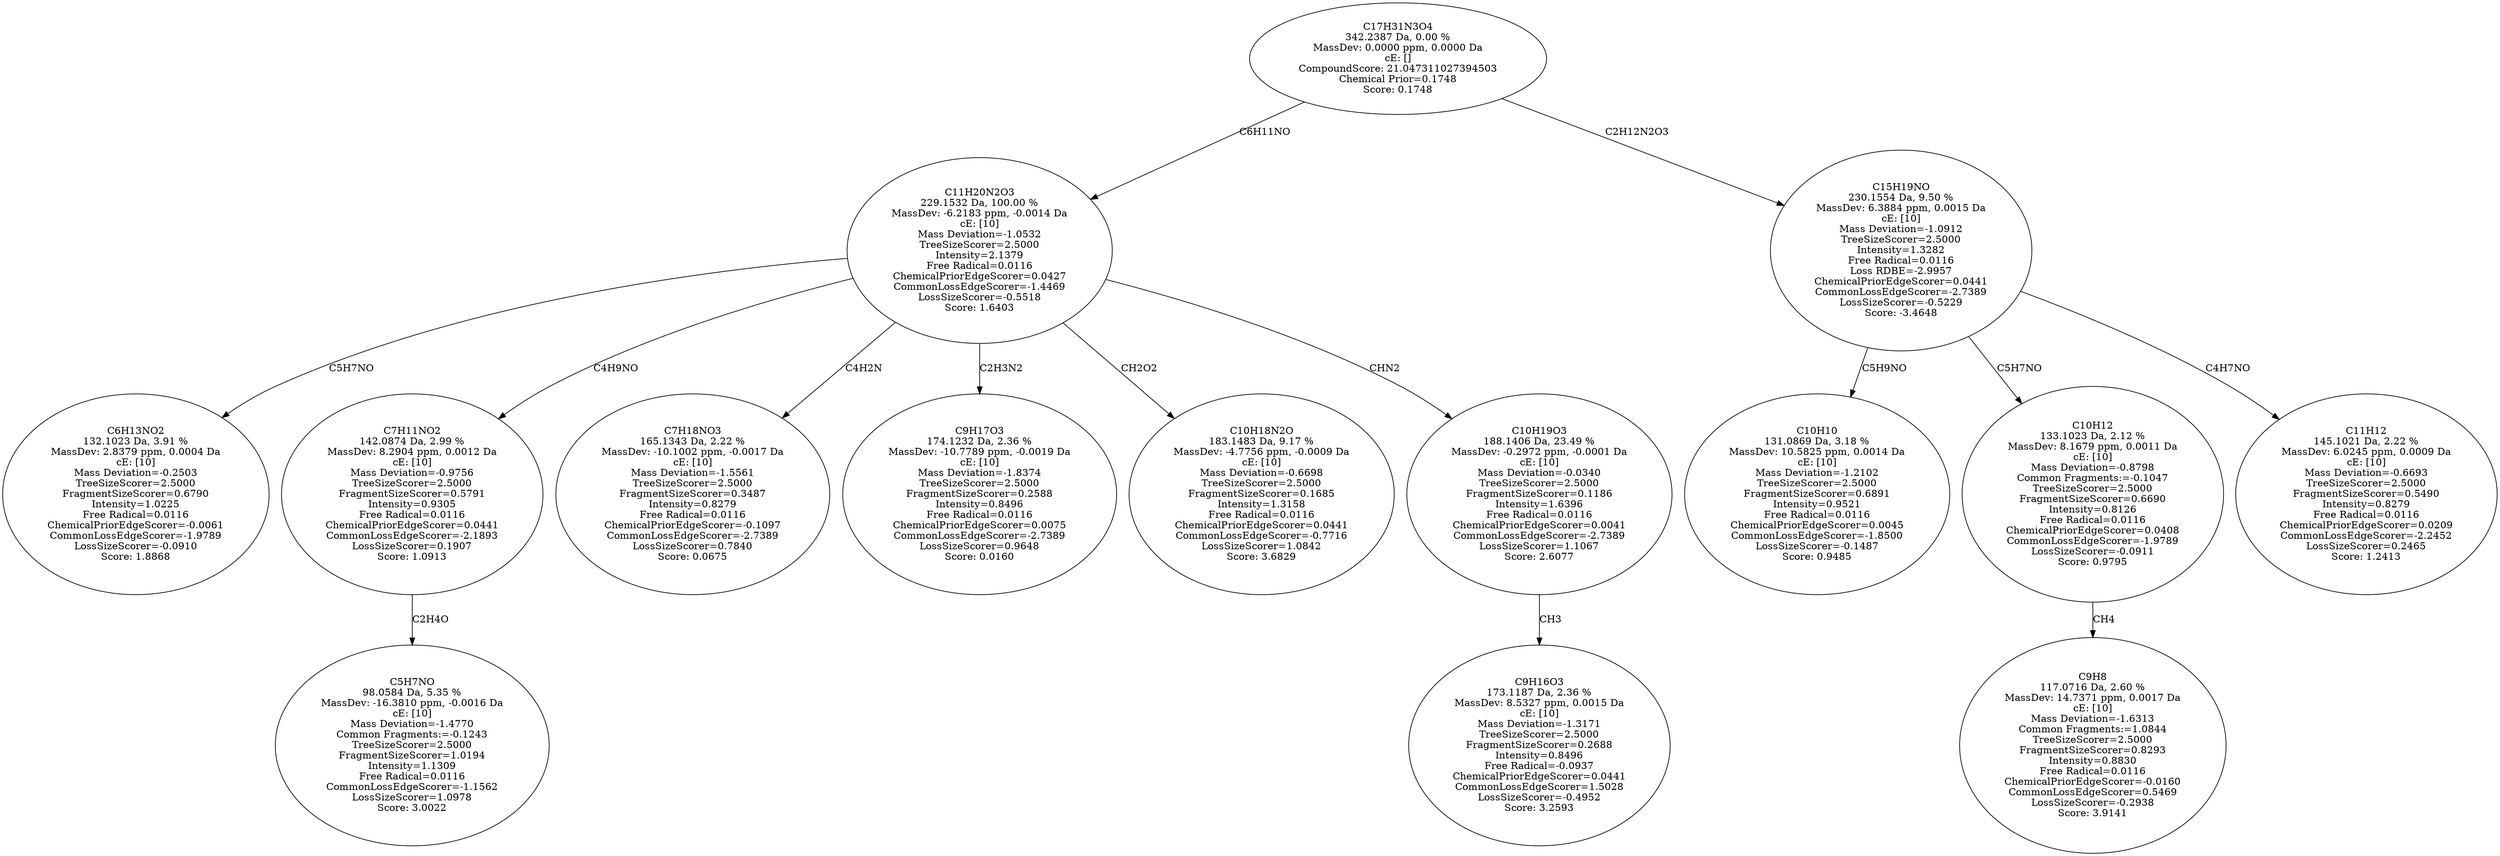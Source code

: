 strict digraph {
v1 [label="C6H13NO2\n132.1023 Da, 3.91 %\nMassDev: 2.8379 ppm, 0.0004 Da\ncE: [10]\nMass Deviation=-0.2503\nTreeSizeScorer=2.5000\nFragmentSizeScorer=0.6790\nIntensity=1.0225\nFree Radical=0.0116\nChemicalPriorEdgeScorer=-0.0061\nCommonLossEdgeScorer=-1.9789\nLossSizeScorer=-0.0910\nScore: 1.8868"];
v2 [label="C5H7NO\n98.0584 Da, 5.35 %\nMassDev: -16.3810 ppm, -0.0016 Da\ncE: [10]\nMass Deviation=-1.4770\nCommon Fragments:=-0.1243\nTreeSizeScorer=2.5000\nFragmentSizeScorer=1.0194\nIntensity=1.1309\nFree Radical=0.0116\nCommonLossEdgeScorer=-1.1562\nLossSizeScorer=1.0978\nScore: 3.0022"];
v3 [label="C7H11NO2\n142.0874 Da, 2.99 %\nMassDev: 8.2904 ppm, 0.0012 Da\ncE: [10]\nMass Deviation=-0.9756\nTreeSizeScorer=2.5000\nFragmentSizeScorer=0.5791\nIntensity=0.9305\nFree Radical=0.0116\nChemicalPriorEdgeScorer=0.0441\nCommonLossEdgeScorer=-2.1893\nLossSizeScorer=0.1907\nScore: 1.0913"];
v4 [label="C7H18NO3\n165.1343 Da, 2.22 %\nMassDev: -10.1002 ppm, -0.0017 Da\ncE: [10]\nMass Deviation=-1.5561\nTreeSizeScorer=2.5000\nFragmentSizeScorer=0.3487\nIntensity=0.8279\nFree Radical=0.0116\nChemicalPriorEdgeScorer=-0.1097\nCommonLossEdgeScorer=-2.7389\nLossSizeScorer=0.7840\nScore: 0.0675"];
v5 [label="C9H17O3\n174.1232 Da, 2.36 %\nMassDev: -10.7789 ppm, -0.0019 Da\ncE: [10]\nMass Deviation=-1.8374\nTreeSizeScorer=2.5000\nFragmentSizeScorer=0.2588\nIntensity=0.8496\nFree Radical=0.0116\nChemicalPriorEdgeScorer=0.0075\nCommonLossEdgeScorer=-2.7389\nLossSizeScorer=0.9648\nScore: 0.0160"];
v6 [label="C10H18N2O\n183.1483 Da, 9.17 %\nMassDev: -4.7756 ppm, -0.0009 Da\ncE: [10]\nMass Deviation=-0.6698\nTreeSizeScorer=2.5000\nFragmentSizeScorer=0.1685\nIntensity=1.3158\nFree Radical=0.0116\nChemicalPriorEdgeScorer=0.0441\nCommonLossEdgeScorer=-0.7716\nLossSizeScorer=1.0842\nScore: 3.6829"];
v7 [label="C9H16O3\n173.1187 Da, 2.36 %\nMassDev: 8.5327 ppm, 0.0015 Da\ncE: [10]\nMass Deviation=-1.3171\nTreeSizeScorer=2.5000\nFragmentSizeScorer=0.2688\nIntensity=0.8496\nFree Radical=-0.0937\nChemicalPriorEdgeScorer=0.0441\nCommonLossEdgeScorer=1.5028\nLossSizeScorer=-0.4952\nScore: 3.2593"];
v8 [label="C10H19O3\n188.1406 Da, 23.49 %\nMassDev: -0.2972 ppm, -0.0001 Da\ncE: [10]\nMass Deviation=-0.0340\nTreeSizeScorer=2.5000\nFragmentSizeScorer=0.1186\nIntensity=1.6396\nFree Radical=0.0116\nChemicalPriorEdgeScorer=0.0041\nCommonLossEdgeScorer=-2.7389\nLossSizeScorer=1.1067\nScore: 2.6077"];
v9 [label="C11H20N2O3\n229.1532 Da, 100.00 %\nMassDev: -6.2183 ppm, -0.0014 Da\ncE: [10]\nMass Deviation=-1.0532\nTreeSizeScorer=2.5000\nIntensity=2.1379\nFree Radical=0.0116\nChemicalPriorEdgeScorer=0.0427\nCommonLossEdgeScorer=-1.4469\nLossSizeScorer=-0.5518\nScore: 1.6403"];
v10 [label="C10H10\n131.0869 Da, 3.18 %\nMassDev: 10.5825 ppm, 0.0014 Da\ncE: [10]\nMass Deviation=-1.2102\nTreeSizeScorer=2.5000\nFragmentSizeScorer=0.6891\nIntensity=0.9521\nFree Radical=0.0116\nChemicalPriorEdgeScorer=0.0045\nCommonLossEdgeScorer=-1.8500\nLossSizeScorer=-0.1487\nScore: 0.9485"];
v11 [label="C9H8\n117.0716 Da, 2.60 %\nMassDev: 14.7371 ppm, 0.0017 Da\ncE: [10]\nMass Deviation=-1.6313\nCommon Fragments:=1.0844\nTreeSizeScorer=2.5000\nFragmentSizeScorer=0.8293\nIntensity=0.8830\nFree Radical=0.0116\nChemicalPriorEdgeScorer=-0.0160\nCommonLossEdgeScorer=0.5469\nLossSizeScorer=-0.2938\nScore: 3.9141"];
v12 [label="C10H12\n133.1023 Da, 2.12 %\nMassDev: 8.1679 ppm, 0.0011 Da\ncE: [10]\nMass Deviation=-0.8798\nCommon Fragments:=-0.1047\nTreeSizeScorer=2.5000\nFragmentSizeScorer=0.6690\nIntensity=0.8126\nFree Radical=0.0116\nChemicalPriorEdgeScorer=0.0408\nCommonLossEdgeScorer=-1.9789\nLossSizeScorer=-0.0911\nScore: 0.9795"];
v13 [label="C11H12\n145.1021 Da, 2.22 %\nMassDev: 6.0245 ppm, 0.0009 Da\ncE: [10]\nMass Deviation=-0.6693\nTreeSizeScorer=2.5000\nFragmentSizeScorer=0.5490\nIntensity=0.8279\nFree Radical=0.0116\nChemicalPriorEdgeScorer=0.0209\nCommonLossEdgeScorer=-2.2452\nLossSizeScorer=0.2465\nScore: 1.2413"];
v14 [label="C15H19NO\n230.1554 Da, 9.50 %\nMassDev: 6.3884 ppm, 0.0015 Da\ncE: [10]\nMass Deviation=-1.0912\nTreeSizeScorer=2.5000\nIntensity=1.3282\nFree Radical=0.0116\nLoss RDBE=-2.9957\nChemicalPriorEdgeScorer=0.0441\nCommonLossEdgeScorer=-2.7389\nLossSizeScorer=-0.5229\nScore: -3.4648"];
v15 [label="C17H31N3O4\n342.2387 Da, 0.00 %\nMassDev: 0.0000 ppm, 0.0000 Da\ncE: []\nCompoundScore: 21.047311027394503\nChemical Prior=0.1748\nScore: 0.1748"];
v9 -> v1 [label="C5H7NO"];
v3 -> v2 [label="C2H4O"];
v9 -> v3 [label="C4H9NO"];
v9 -> v4 [label="C4H2N"];
v9 -> v5 [label="C2H3N2"];
v9 -> v6 [label="CH2O2"];
v8 -> v7 [label="CH3"];
v9 -> v8 [label="CHN2"];
v15 -> v9 [label="C6H11NO"];
v14 -> v10 [label="C5H9NO"];
v12 -> v11 [label="CH4"];
v14 -> v12 [label="C5H7NO"];
v14 -> v13 [label="C4H7NO"];
v15 -> v14 [label="C2H12N2O3"];
}